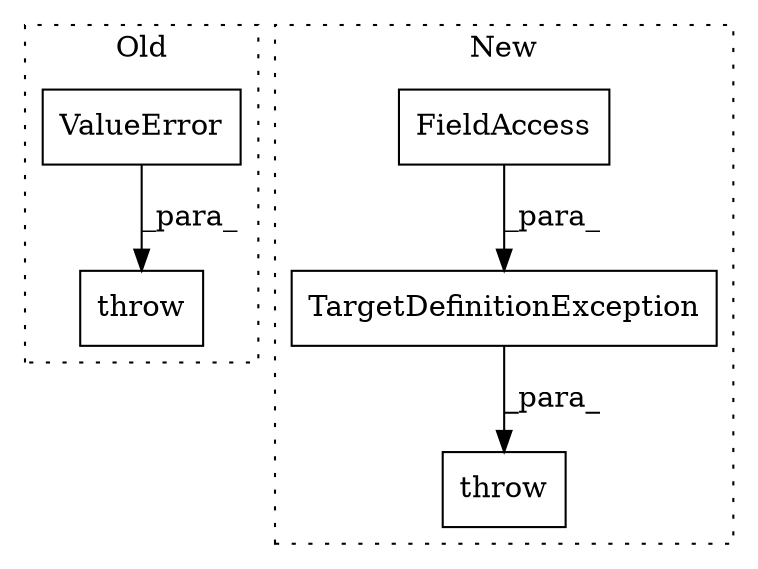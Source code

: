 digraph G {
subgraph cluster0 {
1 [label="throw" a="53" s="1539" l="6" shape="box"];
5 [label="ValueError" a="32" s="1545" l="12" shape="box"];
label = "Old";
style="dotted";
}
subgraph cluster1 {
2 [label="TargetDefinitionException" a="32" s="1628,1666" l="26,1" shape="box"];
3 [label="throw" a="53" s="1622" l="6" shape="box"];
4 [label="FieldAccess" a="22" s="1654" l="12" shape="box"];
label = "New";
style="dotted";
}
2 -> 3 [label="_para_"];
4 -> 2 [label="_para_"];
5 -> 1 [label="_para_"];
}